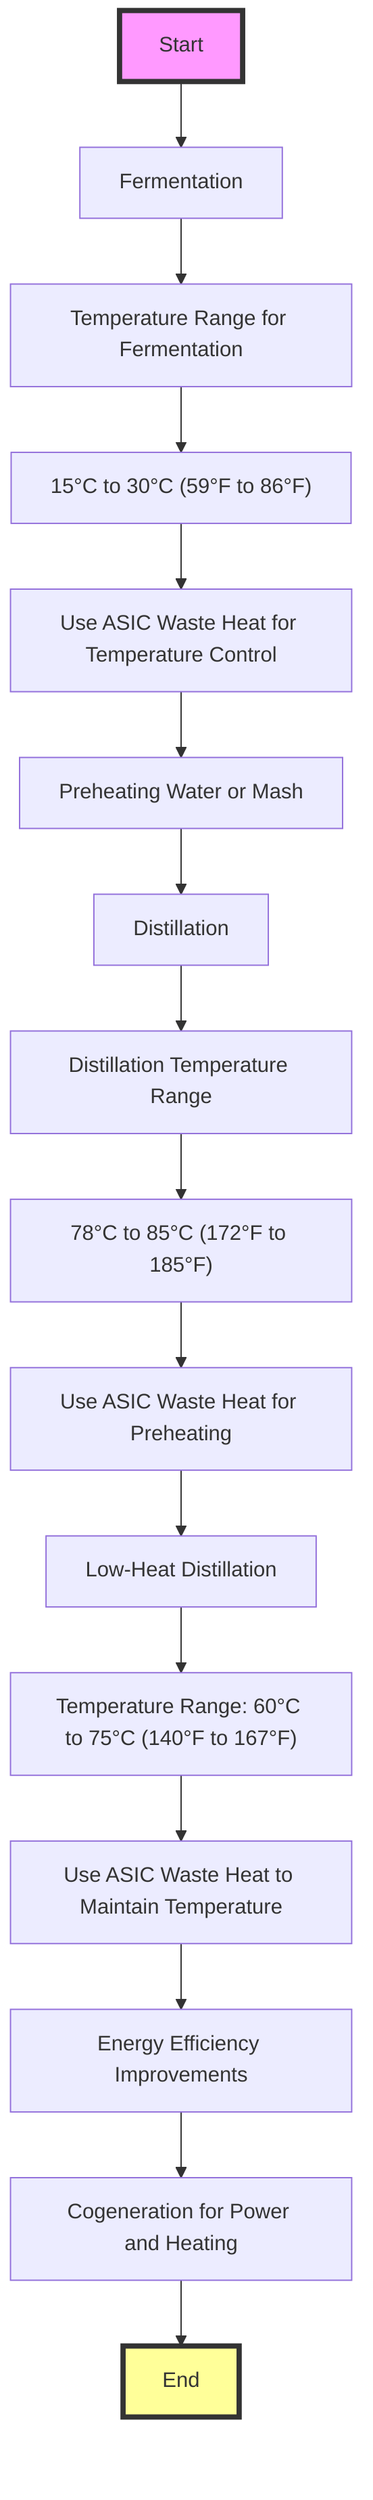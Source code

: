 graph TD
    A[Start] --> B[Fermentation]
    B --> C[Temperature Range for Fermentation]
    C --> D["15°C to 30°C (59°F to 86°F)"]
    D --> E[Use ASIC Waste Heat for Temperature Control]
    E --> F[Preheating Water or Mash]
    F --> G[Distillation]
    G --> H[Distillation Temperature Range]
    H --> I["78°C to 85°C (172°F to 185°F)"]
    I --> J[Use ASIC Waste Heat for Preheating]
    J --> K[Low-Heat Distillation]
    K --> L["Temperature Range: 60°C to 75°C (140°F to 167°F)"]
    L --> M[Use ASIC Waste Heat to Maintain Temperature]
    M --> N[Energy Efficiency Improvements]
    N --> O[Cogeneration for Power and Heating]
    O --> P[End]

    style A fill:#f9f,stroke:#333,stroke-width:4px
    style P fill:#ff9,stroke:#333,stroke-width:4px